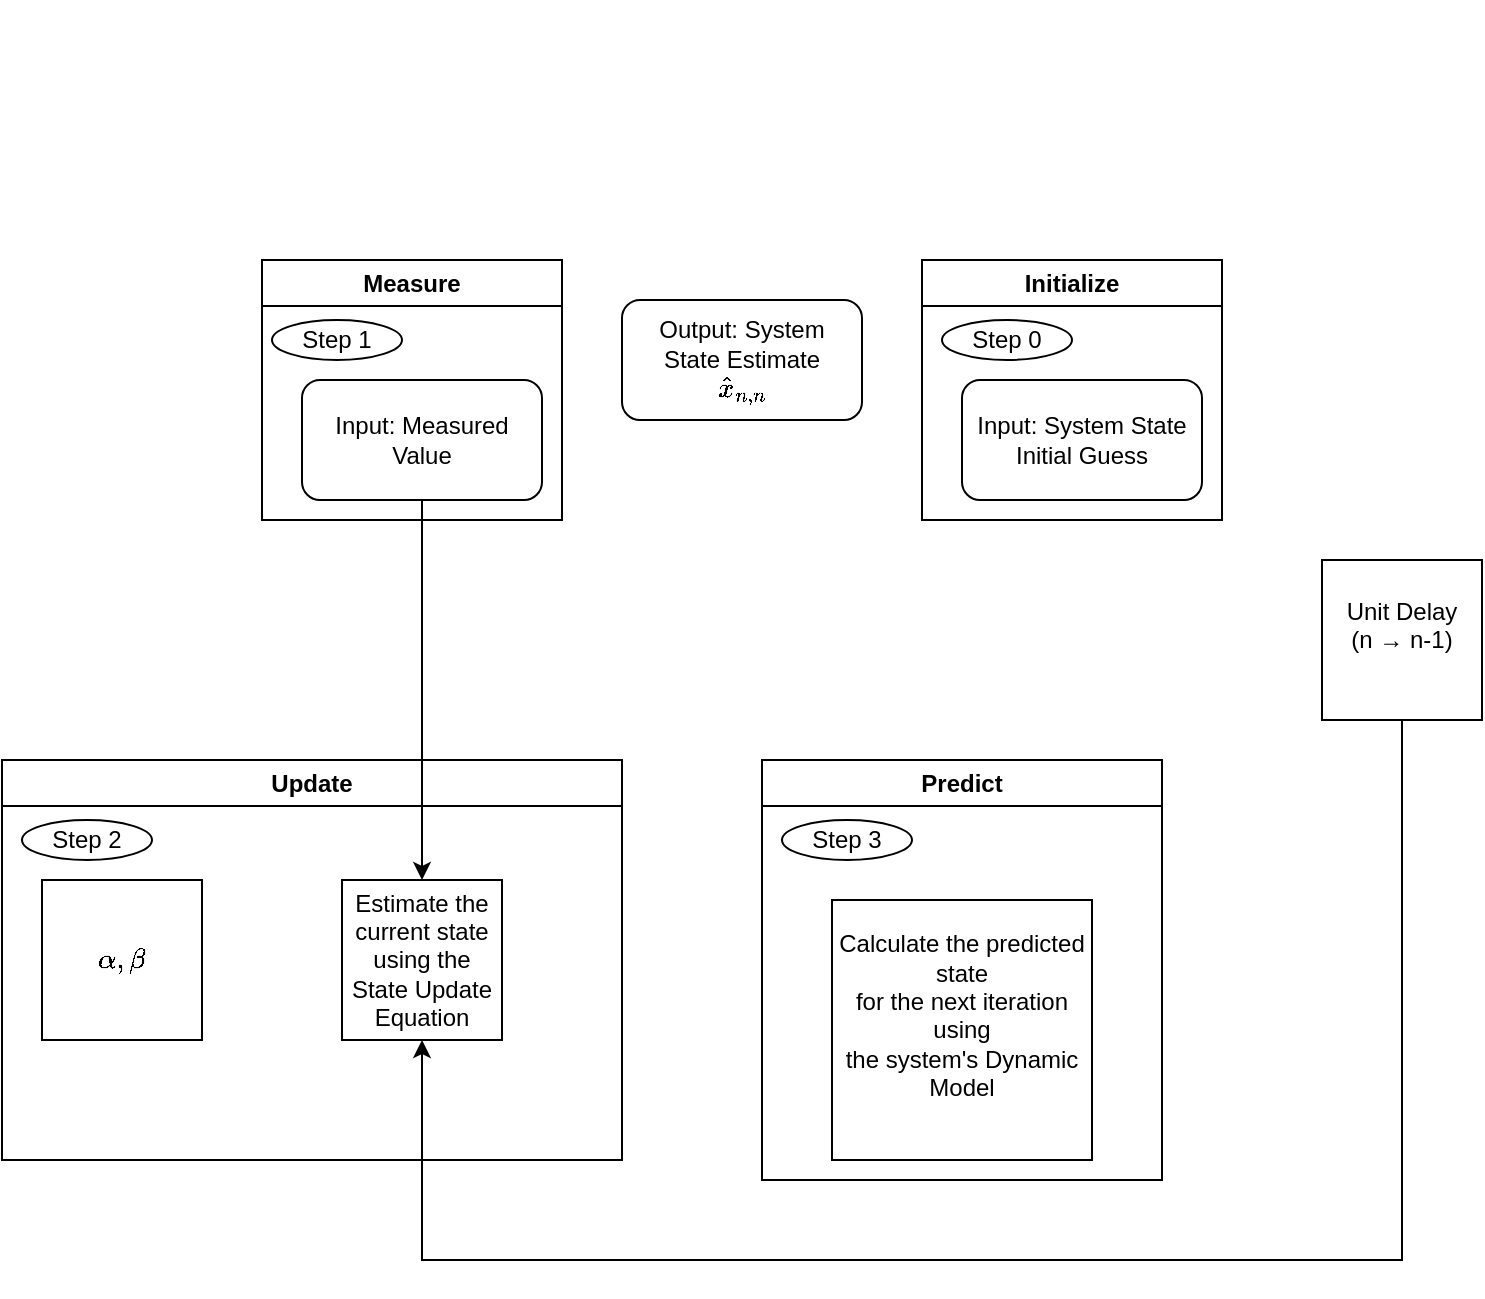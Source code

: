 <mxfile version="24.7.7">
  <diagram name="Page-1" id="5M7yp7-hpiBNghgPRTop">
    <mxGraphModel dx="1368" dy="790" grid="1" gridSize="10" guides="1" tooltips="1" connect="1" arrows="1" fold="1" page="1" pageScale="1" pageWidth="850" pageHeight="1100" math="1" shadow="0">
      <root>
        <mxCell id="0" />
        <mxCell id="1" parent="0" />
        <mxCell id="EmhOjS3qAjuYPkBUFN73-1" value="Measure" style="swimlane;whiteSpace=wrap;html=1;" vertex="1" parent="1">
          <mxGeometry x="190" y="290" width="150" height="130" as="geometry" />
        </mxCell>
        <mxCell id="EmhOjS3qAjuYPkBUFN73-10" value="Step 1" style="ellipse;whiteSpace=wrap;html=1;" vertex="1" parent="EmhOjS3qAjuYPkBUFN73-1">
          <mxGeometry x="5" y="30" width="65" height="20" as="geometry" />
        </mxCell>
        <mxCell id="EmhOjS3qAjuYPkBUFN73-14" value="Input: Measured Value" style="rounded=1;whiteSpace=wrap;html=1;" vertex="1" parent="EmhOjS3qAjuYPkBUFN73-1">
          <mxGeometry x="20" y="60" width="120" height="60" as="geometry" />
        </mxCell>
        <mxCell id="EmhOjS3qAjuYPkBUFN73-2" value="Initialize" style="swimlane;whiteSpace=wrap;html=1;" vertex="1" parent="1">
          <mxGeometry x="520" y="290" width="150" height="130" as="geometry" />
        </mxCell>
        <mxCell id="EmhOjS3qAjuYPkBUFN73-11" value="Step 0" style="ellipse;whiteSpace=wrap;html=1;" vertex="1" parent="EmhOjS3qAjuYPkBUFN73-2">
          <mxGeometry x="10" y="30" width="65" height="20" as="geometry" />
        </mxCell>
        <mxCell id="EmhOjS3qAjuYPkBUFN73-15" value="Input: System State&lt;br&gt;Initial Guess" style="rounded=1;whiteSpace=wrap;html=1;" vertex="1" parent="EmhOjS3qAjuYPkBUFN73-2">
          <mxGeometry x="20" y="60" width="120" height="60" as="geometry" />
        </mxCell>
        <mxCell id="EmhOjS3qAjuYPkBUFN73-3" value="Update" style="swimlane;whiteSpace=wrap;html=1;" vertex="1" parent="1">
          <mxGeometry x="60" y="540" width="310" height="200" as="geometry" />
        </mxCell>
        <mxCell id="EmhOjS3qAjuYPkBUFN73-5" value="\(\alpha, \beta\)" style="whiteSpace=wrap;html=1;aspect=fixed;" vertex="1" parent="EmhOjS3qAjuYPkBUFN73-3">
          <mxGeometry x="20" y="60" width="80" height="80" as="geometry" />
        </mxCell>
        <mxCell id="EmhOjS3qAjuYPkBUFN73-6" value="Estimate the current state&#xa;using the State Update Equation" style="whiteSpace=wrap;html=1;aspect=fixed;" vertex="1" parent="EmhOjS3qAjuYPkBUFN73-3">
          <mxGeometry x="170" y="60" width="80" height="80" as="geometry" />
        </mxCell>
        <mxCell id="EmhOjS3qAjuYPkBUFN73-12" value="Step 2" style="ellipse;whiteSpace=wrap;html=1;" vertex="1" parent="EmhOjS3qAjuYPkBUFN73-3">
          <mxGeometry x="10" y="30" width="65" height="20" as="geometry" />
        </mxCell>
        <mxCell id="EmhOjS3qAjuYPkBUFN73-4" value="Predict" style="swimlane;whiteSpace=wrap;html=1;" vertex="1" parent="1">
          <mxGeometry x="440" y="540" width="200" height="210" as="geometry" />
        </mxCell>
        <mxCell id="EmhOjS3qAjuYPkBUFN73-9" value="Calculate the predicted state&lt;br&gt;for the next iteration using&lt;br&gt;the system&#39;s Dynamic Model&lt;div&gt;&lt;br/&gt;&lt;/div&gt;" style="whiteSpace=wrap;html=1;aspect=fixed;" vertex="1" parent="EmhOjS3qAjuYPkBUFN73-4">
          <mxGeometry x="35" y="70" width="130" height="130" as="geometry" />
        </mxCell>
        <mxCell id="EmhOjS3qAjuYPkBUFN73-13" value="Step 3" style="ellipse;whiteSpace=wrap;html=1;" vertex="1" parent="EmhOjS3qAjuYPkBUFN73-4">
          <mxGeometry x="10" y="30" width="65" height="20" as="geometry" />
        </mxCell>
        <mxCell id="EmhOjS3qAjuYPkBUFN73-16" value="Output: System&lt;br&gt;State Estimate&lt;div&gt;\(\hat{x}_{n,n}\)&lt;/div&gt;" style="rounded=1;whiteSpace=wrap;html=1;" vertex="1" parent="1">
          <mxGeometry x="370" y="310" width="120" height="60" as="geometry" />
        </mxCell>
        <mxCell id="EmhOjS3qAjuYPkBUFN73-23" style="edgeStyle=orthogonalEdgeStyle;rounded=0;orthogonalLoop=1;jettySize=auto;html=1;entryX=0.5;entryY=1;entryDx=0;entryDy=0;" edge="1" parent="1" source="EmhOjS3qAjuYPkBUFN73-21" target="EmhOjS3qAjuYPkBUFN73-6">
          <mxGeometry relative="1" as="geometry">
            <Array as="points">
              <mxPoint x="760" y="790" />
              <mxPoint x="270" y="790" />
            </Array>
          </mxGeometry>
        </mxCell>
        <mxCell id="EmhOjS3qAjuYPkBUFN73-25" value="&lt;div&gt;&lt;br&gt;&lt;/div&gt;&lt;div&gt;&lt;br&gt;&lt;/div&gt;" style="edgeLabel;html=1;align=center;verticalAlign=middle;resizable=0;points=[];" vertex="1" connectable="0" parent="EmhOjS3qAjuYPkBUFN73-23">
          <mxGeometry x="0.16" y="5" relative="1" as="geometry">
            <mxPoint as="offset" />
          </mxGeometry>
        </mxCell>
        <mxCell id="EmhOjS3qAjuYPkBUFN73-21" value="Unit Delay&lt;br&gt;(n → n-1)&lt;div&gt;&lt;br/&gt;&lt;/div&gt;" style="whiteSpace=wrap;html=1;aspect=fixed;" vertex="1" parent="1">
          <mxGeometry x="720" y="440" width="80" height="80" as="geometry" />
        </mxCell>
        <mxCell id="EmhOjS3qAjuYPkBUFN73-28" value="&lt;div&gt;&lt;br&gt;&lt;/div&gt;&lt;div&gt;&lt;br&gt;&lt;/div&gt;" style="text;html=1;align=center;verticalAlign=middle;whiteSpace=wrap;rounded=0;" vertex="1" parent="1">
          <mxGeometry x="100" y="160" width="60" height="30" as="geometry" />
        </mxCell>
        <mxCell id="EmhOjS3qAjuYPkBUFN73-30" style="edgeStyle=orthogonalEdgeStyle;rounded=0;orthogonalLoop=1;jettySize=auto;html=1;entryX=0.5;entryY=0;entryDx=0;entryDy=0;" edge="1" parent="1" source="EmhOjS3qAjuYPkBUFN73-14" target="EmhOjS3qAjuYPkBUFN73-6">
          <mxGeometry relative="1" as="geometry" />
        </mxCell>
      </root>
    </mxGraphModel>
  </diagram>
</mxfile>
